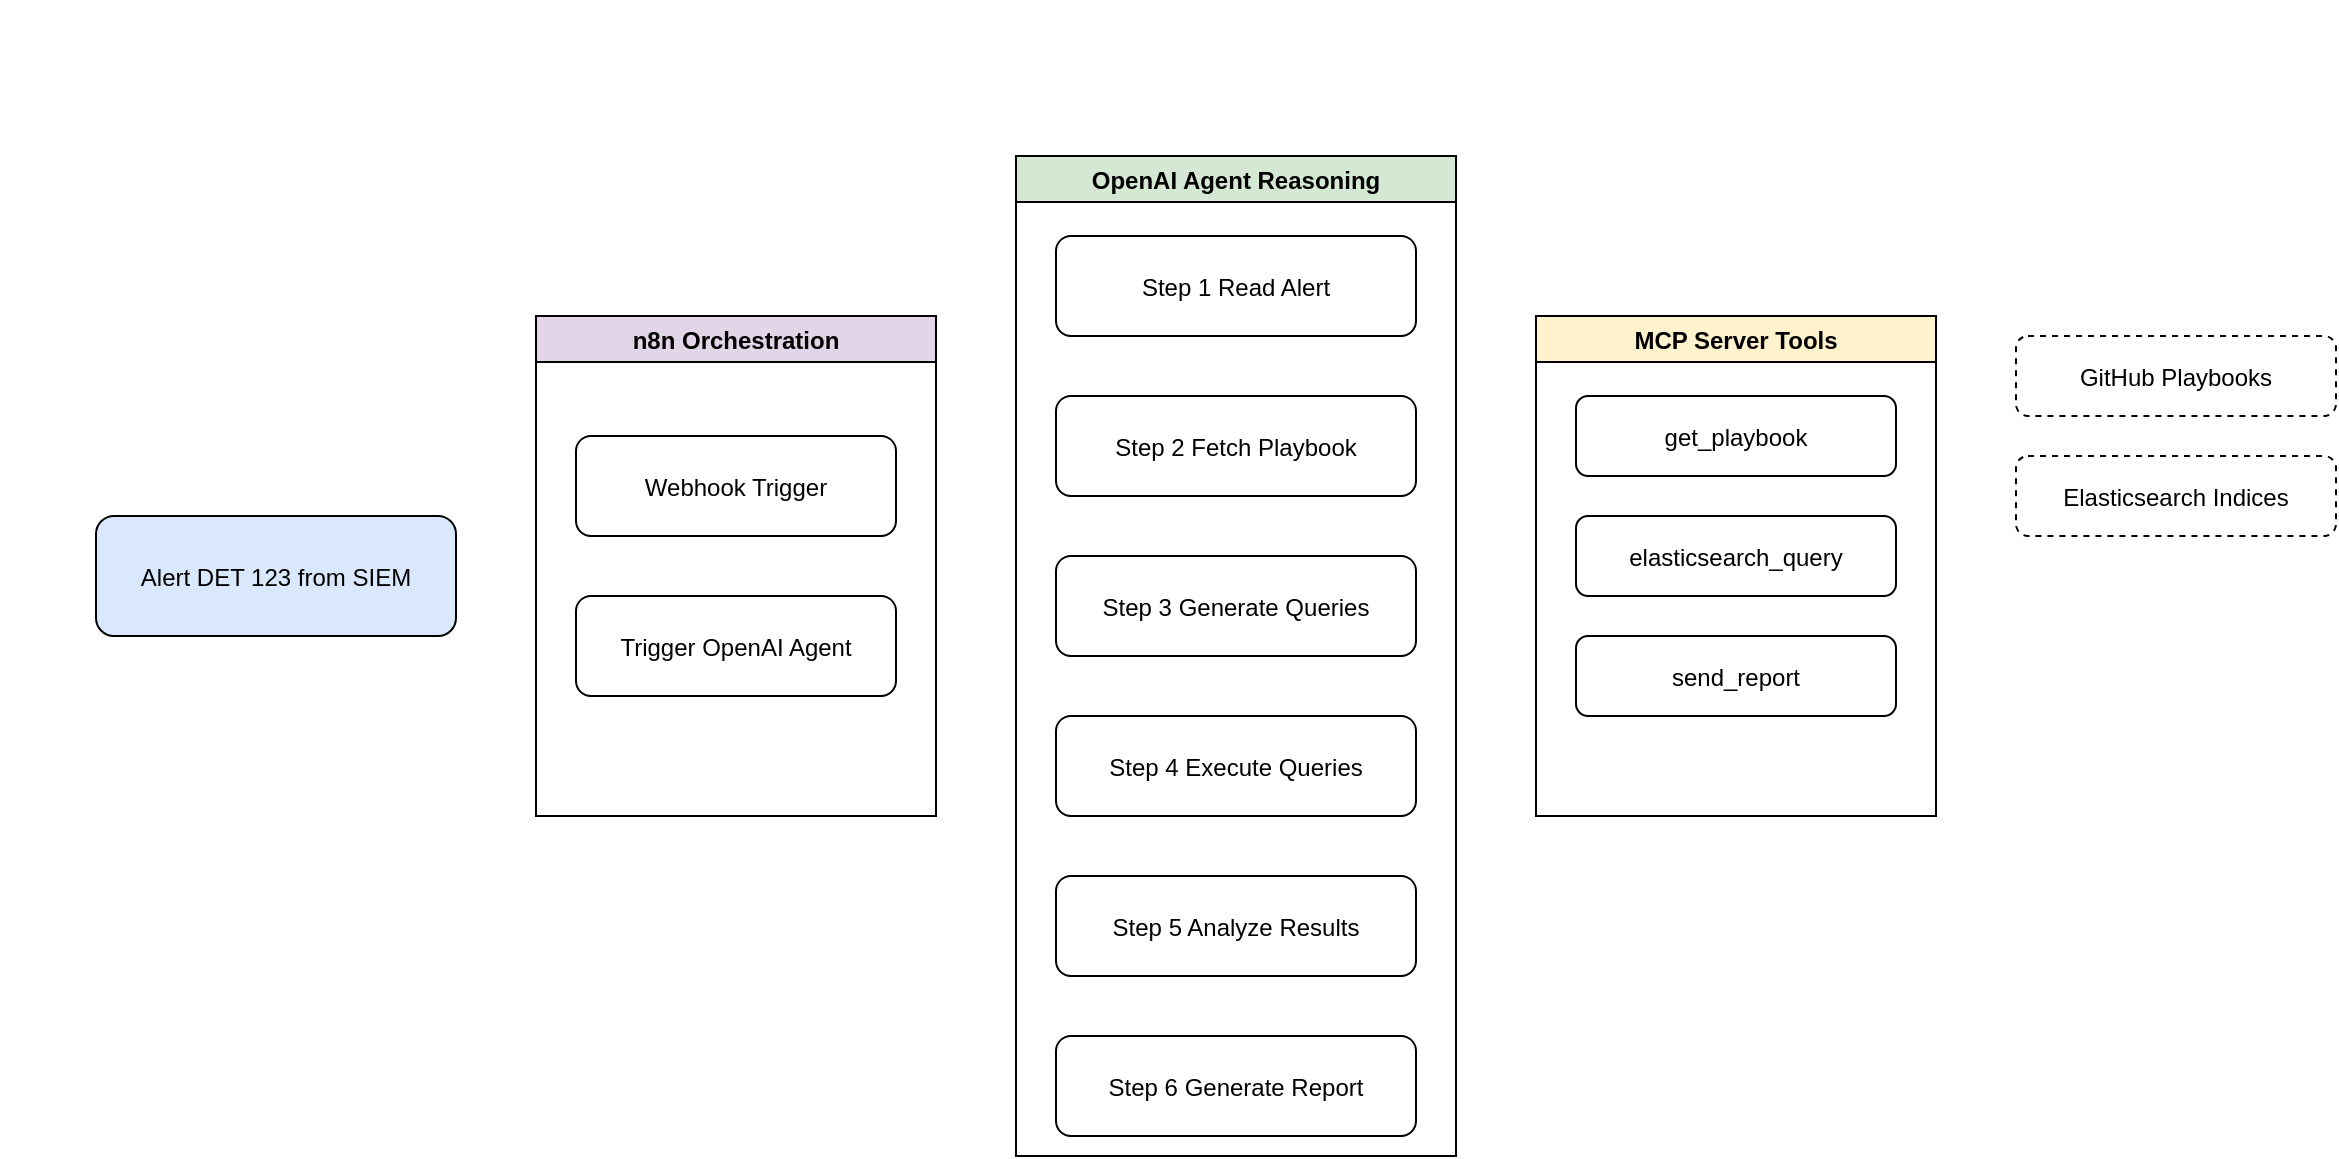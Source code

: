 <mxfile version="25.0.2">
  <diagram name="SOC MCP Workflow Grouped" id="Mi1HA5tV0T3s6UK38CCT">
    <mxGraphModel dx="3438" dy="2410" grid="1" gridSize="10" guides="1" tooltips="1" connect="1" arrows="1" fold="1" page="1" pageScale="1" pageWidth="1169" pageHeight="827" math="0" shadow="0">
      <root>
        <mxCell id="0" />
        <mxCell id="1" parent="0" />
        <mxCell id="hyp-imiM2HcQX2FG7CgG-58" value="Alert DET 123 from SIEM" style="rounded=1;fillColor=#DAE8FC;" vertex="1" parent="1">
          <mxGeometry x="40" y="250" width="180" height="60" as="geometry" />
        </mxCell>
        <mxCell id="hyp-imiM2HcQX2FG7CgG-59" value="n8n Orchestration" style="swimlane;fillColor=#E1D5E7;" vertex="1" parent="1">
          <mxGeometry x="260" y="150" width="200" height="250" as="geometry" />
        </mxCell>
        <mxCell id="hyp-imiM2HcQX2FG7CgG-60" value="Webhook Trigger" style="rounded=1;fillColor=#ffffff;" vertex="1" parent="hyp-imiM2HcQX2FG7CgG-59">
          <mxGeometry x="20" y="60" width="160" height="50" as="geometry" />
        </mxCell>
        <mxCell id="hyp-imiM2HcQX2FG7CgG-61" value="Trigger OpenAI Agent" style="rounded=1;fillColor=#ffffff;" vertex="1" parent="hyp-imiM2HcQX2FG7CgG-59">
          <mxGeometry x="20" y="140" width="160" height="50" as="geometry" />
        </mxCell>
        <mxCell id="hyp-imiM2HcQX2FG7CgG-62" value="OpenAI Agent Reasoning" style="swimlane;fillColor=#D5E8D4;" vertex="1" parent="1">
          <mxGeometry x="500" y="70" width="220" height="500" as="geometry" />
        </mxCell>
        <mxCell id="hyp-imiM2HcQX2FG7CgG-63" value="Step 1 Read Alert" style="rounded=1;fillColor=#ffffff;" vertex="1" parent="hyp-imiM2HcQX2FG7CgG-62">
          <mxGeometry x="20" y="40" width="180" height="50" as="geometry" />
        </mxCell>
        <mxCell id="hyp-imiM2HcQX2FG7CgG-64" value="Step 2 Fetch Playbook" style="rounded=1;fillColor=#ffffff;" vertex="1" parent="hyp-imiM2HcQX2FG7CgG-62">
          <mxGeometry x="20" y="120" width="180" height="50" as="geometry" />
        </mxCell>
        <mxCell id="hyp-imiM2HcQX2FG7CgG-65" value="Step 3 Generate Queries" style="rounded=1;fillColor=#ffffff;" vertex="1" parent="hyp-imiM2HcQX2FG7CgG-62">
          <mxGeometry x="20" y="200" width="180" height="50" as="geometry" />
        </mxCell>
        <mxCell id="hyp-imiM2HcQX2FG7CgG-66" value="Step 4 Execute Queries" style="rounded=1;fillColor=#ffffff;" vertex="1" parent="hyp-imiM2HcQX2FG7CgG-62">
          <mxGeometry x="20" y="280" width="180" height="50" as="geometry" />
        </mxCell>
        <mxCell id="hyp-imiM2HcQX2FG7CgG-67" value="Step 5 Analyze Results" style="rounded=1;fillColor=#ffffff;" vertex="1" parent="hyp-imiM2HcQX2FG7CgG-62">
          <mxGeometry x="20" y="360" width="180" height="50" as="geometry" />
        </mxCell>
        <mxCell id="hyp-imiM2HcQX2FG7CgG-68" value="Step 6 Generate Report" style="rounded=1;fillColor=#ffffff;" vertex="1" parent="hyp-imiM2HcQX2FG7CgG-62">
          <mxGeometry x="20" y="440" width="180" height="50" as="geometry" />
        </mxCell>
        <mxCell id="hyp-imiM2HcQX2FG7CgG-69" value="MCP Server Tools" style="swimlane;fillColor=#FFF2CC;" vertex="1" parent="1">
          <mxGeometry x="760" y="150" width="200" height="250" as="geometry" />
        </mxCell>
        <mxCell id="hyp-imiM2HcQX2FG7CgG-70" value="get_playbook" style="rounded=1;fillColor=#ffffff;" vertex="1" parent="hyp-imiM2HcQX2FG7CgG-69">
          <mxGeometry x="20" y="40" width="160" height="40" as="geometry" />
        </mxCell>
        <mxCell id="hyp-imiM2HcQX2FG7CgG-71" value="elasticsearch_query" style="rounded=1;fillColor=#ffffff;" vertex="1" parent="hyp-imiM2HcQX2FG7CgG-69">
          <mxGeometry x="20" y="100" width="160" height="40" as="geometry" />
        </mxCell>
        <mxCell id="hyp-imiM2HcQX2FG7CgG-72" value="send_report" style="rounded=1;fillColor=#ffffff;" vertex="1" parent="hyp-imiM2HcQX2FG7CgG-69">
          <mxGeometry x="20" y="160" width="160" height="40" as="geometry" />
        </mxCell>
        <mxCell id="hyp-imiM2HcQX2FG7CgG-73" value="GitHub Playbooks" style="rounded=1;strokeColor=#000000;dashed=1;fillColor=#FFFFFF;" vertex="1" parent="1">
          <mxGeometry x="1000" y="160" width="160" height="40" as="geometry" />
        </mxCell>
        <mxCell id="hyp-imiM2HcQX2FG7CgG-74" value="Elasticsearch Indices" style="rounded=1;strokeColor=#000000;dashed=1;fillColor=#FFFFFF;" vertex="1" parent="1">
          <mxGeometry x="1000" y="220" width="160" height="40" as="geometry" />
        </mxCell>
        <mxCell id="hyp-imiM2HcQX2FG7CgG-75" style="edgeStyle=orthogonalEdgeStyle;rounded=0;" edge="1" parent="1" source="hyp-imiM2HcQX2FG7CgG-58" target="hyp-imiM2HcQX2FG7CgG-60" />
        <mxCell id="hyp-imiM2HcQX2FG7CgG-76" style="edgeStyle=orthogonalEdgeStyle;rounded=0;" edge="1" parent="1" source="hyp-imiM2HcQX2FG7CgG-60" target="hyp-imiM2HcQX2FG7CgG-61" />
        <mxCell id="hyp-imiM2HcQX2FG7CgG-77" style="edgeStyle=orthogonalEdgeStyle;rounded=0;" edge="1" parent="1" source="hyp-imiM2HcQX2FG7CgG-61" target="hyp-imiM2HcQX2FG7CgG-63" />
        <mxCell id="hyp-imiM2HcQX2FG7CgG-78" style="edgeStyle=orthogonalEdgeStyle;rounded=0;" edge="1" parent="1" source="hyp-imiM2HcQX2FG7CgG-63" target="hyp-imiM2HcQX2FG7CgG-64" />
        <mxCell id="hyp-imiM2HcQX2FG7CgG-79" style="edgeStyle=orthogonalEdgeStyle;rounded=0;" edge="1" parent="1" source="hyp-imiM2HcQX2FG7CgG-64" target="hyp-imiM2HcQX2FG7CgG-65" />
        <mxCell id="hyp-imiM2HcQX2FG7CgG-80" style="edgeStyle=orthogonalEdgeStyle;rounded=0;" edge="1" parent="1" source="hyp-imiM2HcQX2FG7CgG-65" target="hyp-imiM2HcQX2FG7CgG-66" />
        <mxCell id="hyp-imiM2HcQX2FG7CgG-81" style="edgeStyle=orthogonalEdgeStyle;rounded=0;" edge="1" parent="1" source="hyp-imiM2HcQX2FG7CgG-66" target="hyp-imiM2HcQX2FG7CgG-67" />
        <mxCell id="hyp-imiM2HcQX2FG7CgG-82" style="edgeStyle=orthogonalEdgeStyle;rounded=0;" edge="1" parent="1" source="hyp-imiM2HcQX2FG7CgG-67" target="hyp-imiM2HcQX2FG7CgG-68" />
        <mxCell id="hyp-imiM2HcQX2FG7CgG-83" style="edgeStyle=orthogonalEdgeStyle;dashed=1;rounded=0;" edge="1" parent="1" source="hyp-imiM2HcQX2FG7CgG-64" target="hyp-imiM2HcQX2FG7CgG-70" />
        <mxCell id="hyp-imiM2HcQX2FG7CgG-84" style="edgeStyle=orthogonalEdgeStyle;dashed=1;rounded=0;" edge="1" parent="1" source="hyp-imiM2HcQX2FG7CgG-70" target="hyp-imiM2HcQX2FG7CgG-73" />
        <mxCell id="hyp-imiM2HcQX2FG7CgG-85" style="edgeStyle=orthogonalEdgeStyle;dashed=1;rounded=0;" edge="1" parent="1" source="hyp-imiM2HcQX2FG7CgG-66" target="hyp-imiM2HcQX2FG7CgG-71" />
        <mxCell id="hyp-imiM2HcQX2FG7CgG-86" style="edgeStyle=orthogonalEdgeStyle;dashed=1;rounded=0;" edge="1" parent="1" source="hyp-imiM2HcQX2FG7CgG-71" target="hyp-imiM2HcQX2FG7CgG-74" />
        <mxCell id="hyp-imiM2HcQX2FG7CgG-87" style="edgeStyle=orthogonalEdgeStyle;dashed=1;rounded=0;" edge="1" parent="1" source="hyp-imiM2HcQX2FG7CgG-68" target="hyp-imiM2HcQX2FG7CgG-72" />
      </root>
    </mxGraphModel>
  </diagram>
</mxfile>
